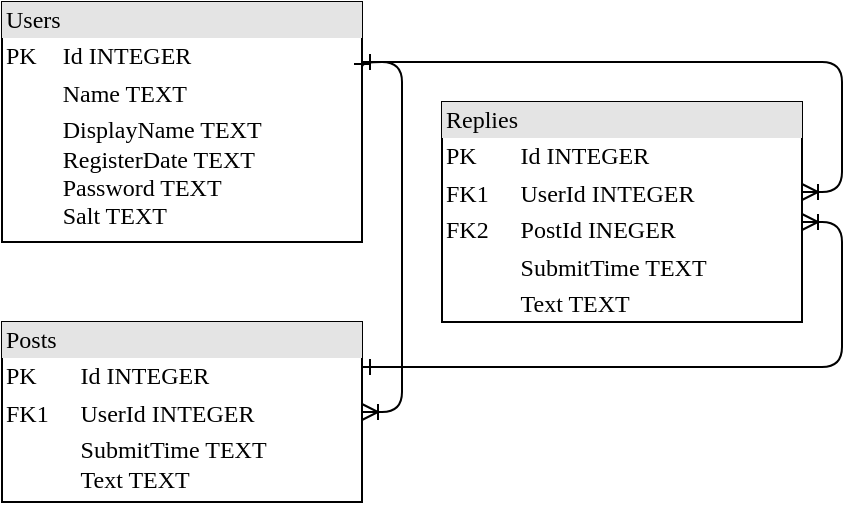<mxfile version="19.0.3" type="device"><diagram name="Page-1" id="2ca16b54-16f6-2749-3443-fa8db7711227"><mxGraphModel dx="1887" dy="1180" grid="1" gridSize="10" guides="1" tooltips="1" connect="1" arrows="1" fold="1" page="1" pageScale="1" pageWidth="1100" pageHeight="850" background="none" math="0" shadow="0"><root><mxCell id="0"/><mxCell id="1" parent="0"/><mxCell id="2ed32ef02a7f4228-1" value="&lt;div style=&quot;box-sizing:border-box;width:100%;background:#e4e4e4;padding:2px;&quot;&gt;Users&lt;/div&gt;&lt;table style=&quot;width:100%;font-size:1em;&quot; cellpadding=&quot;2&quot; cellspacing=&quot;0&quot;&gt;&lt;tbody&gt;&lt;tr&gt;&lt;td&gt;PK&lt;/td&gt;&lt;td&gt;Id INTEGER&lt;/td&gt;&lt;/tr&gt;&lt;tr&gt;&lt;td&gt;&lt;br&gt;&lt;/td&gt;&lt;td&gt;Name TEXT&lt;/td&gt;&lt;/tr&gt;&lt;tr&gt;&lt;td&gt;&lt;/td&gt;&lt;td&gt;DisplayName TEXT&lt;br&gt;RegisterDate TEXT&lt;br&gt;Password TEXT&lt;br&gt;Salt TEXT&lt;/td&gt;&lt;/tr&gt;&lt;/tbody&gt;&lt;/table&gt;" style="verticalAlign=top;align=left;overflow=fill;html=1;rounded=0;shadow=0;comic=0;labelBackgroundColor=none;strokeWidth=1;fontFamily=Verdana;fontSize=12" parent="1" vertex="1"><mxGeometry x="100" y="80" width="180" height="120" as="geometry"/></mxCell><mxCell id="2ed32ef02a7f4228-5" value="&lt;div style=&quot;box-sizing:border-box;width:100%;background:#e4e4e4;padding:2px;&quot;&gt;Posts&lt;/div&gt;&lt;table style=&quot;width:100%;font-size:1em;&quot; cellpadding=&quot;2&quot; cellspacing=&quot;0&quot;&gt;&lt;tbody&gt;&lt;tr&gt;&lt;td&gt;PK&lt;/td&gt;&lt;td&gt;Id INTEGER&lt;/td&gt;&lt;/tr&gt;&lt;tr&gt;&lt;td&gt;FK1&lt;/td&gt;&lt;td&gt;UserId INTEGER&lt;/td&gt;&lt;/tr&gt;&lt;tr&gt;&lt;td&gt;&lt;/td&gt;&lt;td&gt;SubmitTime TEXT&lt;br&gt;Text TEXT&lt;/td&gt;&lt;/tr&gt;&lt;/tbody&gt;&lt;/table&gt;" style="verticalAlign=top;align=left;overflow=fill;html=1;rounded=0;shadow=0;comic=0;labelBackgroundColor=none;strokeWidth=1;fontFamily=Verdana;fontSize=12" parent="1" vertex="1"><mxGeometry x="100" y="240" width="180" height="90" as="geometry"/></mxCell><mxCell id="2ed32ef02a7f4228-10" value="&lt;div style=&quot;box-sizing: border-box ; width: 100% ; background: #e4e4e4 ; padding: 2px&quot;&gt;Replies&lt;/div&gt;&lt;table style=&quot;width: 100% ; font-size: 1em&quot; cellpadding=&quot;2&quot; cellspacing=&quot;0&quot;&gt;&lt;tbody&gt;&lt;tr&gt;&lt;td&gt;PK&lt;br&gt;&lt;/td&gt;&lt;td&gt;Id INTEGER&lt;br&gt;&lt;/td&gt;&lt;/tr&gt;&lt;tr&gt;&lt;td&gt;FK1&lt;br&gt;&lt;/td&gt;&lt;td&gt;UserId INTEGER&lt;/td&gt;&lt;/tr&gt;&lt;tr&gt;&lt;td&gt;FK2&lt;br&gt;&lt;/td&gt;&lt;td&gt;PostId INEGER&lt;/td&gt;&lt;/tr&gt;&lt;tr&gt;&lt;td&gt;&lt;br&gt;&lt;/td&gt;&lt;td&gt;SubmitTime TEXT&lt;/td&gt;&lt;/tr&gt;&lt;tr&gt;&lt;td&gt;&lt;br&gt;&lt;/td&gt;&lt;td&gt;Text TEXT&lt;/td&gt;&lt;/tr&gt;&lt;tr&gt;&lt;td&gt;&lt;/td&gt;&lt;td&gt;&lt;br&gt;&lt;/td&gt;&lt;/tr&gt;&lt;/tbody&gt;&lt;/table&gt;" style="verticalAlign=top;align=left;overflow=fill;html=1;rounded=0;shadow=0;comic=0;labelBackgroundColor=none;strokeWidth=1;fontFamily=Verdana;fontSize=12" parent="1" vertex="1"><mxGeometry x="320" y="130" width="180" height="110" as="geometry"/></mxCell><mxCell id="EeE56mc2sH_-UkjSdl71-2" style="edgeStyle=orthogonalEdgeStyle;html=1;labelBackgroundColor=none;startArrow=ERone;endArrow=ERoneToMany;fontFamily=Verdana;fontSize=12;align=left;entryX=1;entryY=0.5;entryDx=0;entryDy=0;exitX=1;exitY=0.25;exitDx=0;exitDy=0;startFill=0;" edge="1" parent="1" source="2ed32ef02a7f4228-1" target="2ed32ef02a7f4228-5"><mxGeometry relative="1" as="geometry"><mxPoint x="420" y="380" as="sourcePoint"/><mxPoint x="310" y="280" as="targetPoint"/><Array as="points"><mxPoint x="300" y="110"/><mxPoint x="300" y="285"/></Array></mxGeometry></mxCell><mxCell id="EeE56mc2sH_-UkjSdl71-3" style="edgeStyle=orthogonalEdgeStyle;html=1;labelBackgroundColor=none;startArrow=ERone;endArrow=ERoneToMany;fontFamily=Verdana;fontSize=12;align=left;startFill=0;exitX=1;exitY=0.25;exitDx=0;exitDy=0;" edge="1" parent="1"><mxGeometry relative="1" as="geometry"><mxPoint x="280" y="115" as="sourcePoint"/><mxPoint x="500" y="175.0" as="targetPoint"/><Array as="points"><mxPoint x="280" y="110"/><mxPoint x="520" y="110"/><mxPoint x="520" y="175"/></Array></mxGeometry></mxCell><mxCell id="EeE56mc2sH_-UkjSdl71-4" style="edgeStyle=orthogonalEdgeStyle;html=1;labelBackgroundColor=none;startArrow=ERone;endArrow=ERoneToMany;fontFamily=Verdana;fontSize=12;align=left;startFill=0;exitX=1;exitY=0.25;exitDx=0;exitDy=0;" edge="1" parent="1" source="2ed32ef02a7f4228-5" target="2ed32ef02a7f4228-10"><mxGeometry relative="1" as="geometry"><mxPoint x="290" y="120" as="sourcePoint"/><mxPoint x="540" y="205" as="targetPoint"/><Array as="points"><mxPoint x="520" y="263"/><mxPoint x="520" y="190"/></Array></mxGeometry></mxCell></root></mxGraphModel></diagram></mxfile>